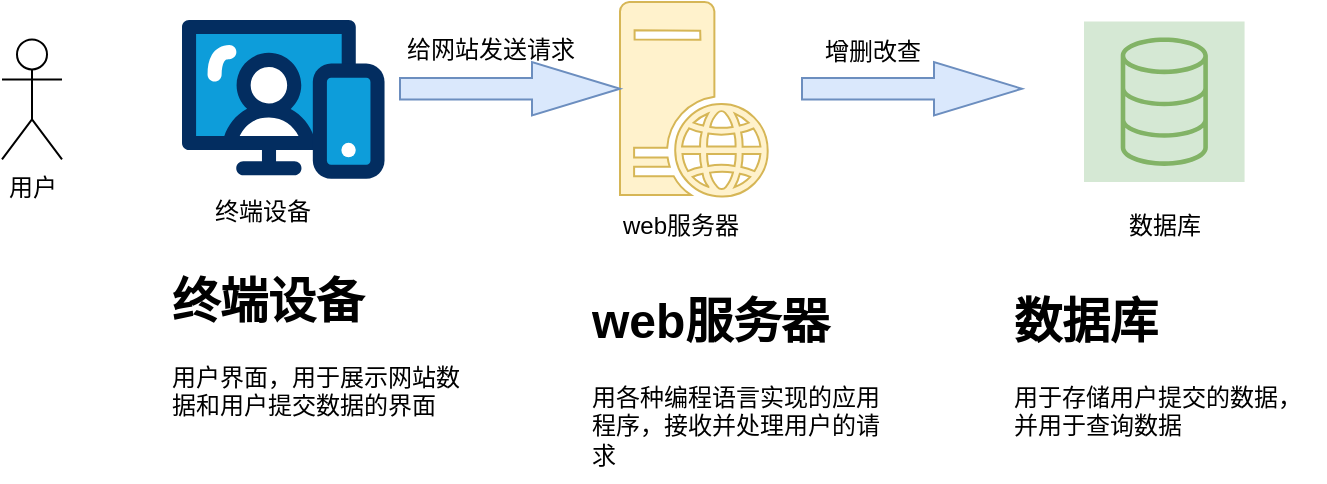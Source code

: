 <mxfile version="23.1.0" type="github">
  <diagram name="第 1 页" id="v5_ySFLBSg2iMs3sAVWW">
    <mxGraphModel dx="954" dy="561" grid="1" gridSize="10" guides="1" tooltips="1" connect="1" arrows="1" fold="1" page="1" pageScale="1" pageWidth="827" pageHeight="1169" math="0" shadow="0">
      <root>
        <mxCell id="0" />
        <mxCell id="1" parent="0" />
        <mxCell id="hi3Cmm2OwKA7G7ahrogG-2" value="" style="sketch=0;points=[[0,0,0],[0.25,0,0],[0.5,0,0],[0.75,0,0],[1,0,0],[0,1,0],[0.25,1,0],[0.5,1,0],[0.75,1,0],[1,1,0],[0,0.25,0],[0,0.5,0],[0,0.75,0],[1,0.25,0],[1,0.5,0],[1,0.75,0]];outlineConnect=0;fillColor=#d5e8d4;strokeColor=#82b366;dashed=0;verticalLabelPosition=bottom;verticalAlign=top;align=center;html=1;fontSize=12;fontStyle=0;aspect=fixed;shape=mxgraph.aws4.resourceIcon;resIcon=mxgraph.aws4.database;" vertex="1" parent="1">
          <mxGeometry x="571" y="279.71" width="80.29" height="80.29" as="geometry" />
        </mxCell>
        <mxCell id="hi3Cmm2OwKA7G7ahrogG-3" value="数据库" style="text;html=1;align=center;verticalAlign=middle;resizable=0;points=[];autosize=1;strokeColor=none;fillColor=none;" vertex="1" parent="1">
          <mxGeometry x="581.14" y="367.42" width="60" height="30" as="geometry" />
        </mxCell>
        <mxCell id="hi3Cmm2OwKA7G7ahrogG-4" value="" style="sketch=0;aspect=fixed;pointerEvents=1;shadow=0;dashed=0;html=1;strokeColor=#d6b656;labelPosition=center;verticalLabelPosition=bottom;verticalAlign=top;align=center;fillColor=#fff2cc;shape=mxgraph.mscae.enterprise.web_server" vertex="1" parent="1">
          <mxGeometry x="339" y="270" width="74.04" height="97.42" as="geometry" />
        </mxCell>
        <mxCell id="hi3Cmm2OwKA7G7ahrogG-5" value="" style="shape=singleArrow;whiteSpace=wrap;html=1;arrowWidth=0.4;arrowSize=0.4;verticalAlign=top;fillColor=#dae8fc;strokeColor=#6c8ebf;sketch=0;shadow=0;dashed=0;" vertex="1" parent="1">
          <mxGeometry x="430" y="300" width="110" height="26.75" as="geometry" />
        </mxCell>
        <mxCell id="hi3Cmm2OwKA7G7ahrogG-7" value="增删改查" style="text;html=1;align=center;verticalAlign=middle;resizable=0;points=[];autosize=1;strokeColor=none;fillColor=none;" vertex="1" parent="1">
          <mxGeometry x="430" y="280" width="70" height="30" as="geometry" />
        </mxCell>
        <mxCell id="hi3Cmm2OwKA7G7ahrogG-8" value="web服务器" style="text;html=1;align=center;verticalAlign=middle;resizable=0;points=[];autosize=1;strokeColor=none;fillColor=none;" vertex="1" parent="1">
          <mxGeometry x="329" y="367.42" width="80" height="30" as="geometry" />
        </mxCell>
        <mxCell id="hi3Cmm2OwKA7G7ahrogG-10" value="" style="verticalLabelPosition=bottom;aspect=fixed;html=1;shape=mxgraph.salesforce.web;fillColor=#CCCCFF;strokeColor=#6c8ebf;" vertex="1" parent="1">
          <mxGeometry x="120" y="278.71" width="101.27" height="80" as="geometry" />
        </mxCell>
        <mxCell id="hi3Cmm2OwKA7G7ahrogG-12" value="" style="shape=singleArrow;whiteSpace=wrap;html=1;arrowWidth=0.4;arrowSize=0.4;verticalAlign=top;fillColor=#dae8fc;strokeColor=#6c8ebf;sketch=0;shadow=0;dashed=0;" vertex="1" parent="1">
          <mxGeometry x="229.0" y="300" width="110" height="26.75" as="geometry" />
        </mxCell>
        <mxCell id="hi3Cmm2OwKA7G7ahrogG-13" value="给网站发送请求" style="text;html=1;align=center;verticalAlign=middle;resizable=0;points=[];autosize=1;strokeColor=none;fillColor=none;" vertex="1" parent="1">
          <mxGeometry x="219" y="278.71" width="110" height="30" as="geometry" />
        </mxCell>
        <mxCell id="hi3Cmm2OwKA7G7ahrogG-14" value="终端设备" style="text;html=1;align=center;verticalAlign=middle;resizable=0;points=[];autosize=1;strokeColor=none;fillColor=none;" vertex="1" parent="1">
          <mxGeometry x="125" y="360" width="70" height="30" as="geometry" />
        </mxCell>
        <mxCell id="hi3Cmm2OwKA7G7ahrogG-15" value="&lt;h1&gt;web服务器&lt;/h1&gt;&lt;p&gt;用各种编程语言实现的应用程序，接收并处理用户的请求&lt;/p&gt;" style="text;html=1;strokeColor=none;fillColor=none;spacing=5;spacingTop=-20;whiteSpace=wrap;overflow=hidden;rounded=0;" vertex="1" parent="1">
          <mxGeometry x="320" y="410" width="160" height="100" as="geometry" />
        </mxCell>
        <mxCell id="hi3Cmm2OwKA7G7ahrogG-16" value="&lt;h1&gt;终端设备&lt;/h1&gt;&lt;div&gt;用户界面，用于展示网站数据和用户提交数据的界面&lt;/div&gt;" style="text;html=1;strokeColor=none;fillColor=none;spacing=5;spacingTop=-20;whiteSpace=wrap;overflow=hidden;rounded=0;" vertex="1" parent="1">
          <mxGeometry x="110" y="400" width="160" height="100" as="geometry" />
        </mxCell>
        <mxCell id="hi3Cmm2OwKA7G7ahrogG-17" value="用户" style="shape=umlActor;verticalLabelPosition=bottom;verticalAlign=top;html=1;outlineConnect=0;" vertex="1" parent="1">
          <mxGeometry x="30" y="288.71" width="30" height="60" as="geometry" />
        </mxCell>
        <mxCell id="hi3Cmm2OwKA7G7ahrogG-18" value="&lt;h1&gt;数据库&lt;/h1&gt;&lt;p&gt;用于存储用户提交的数据，并用于查询数据&lt;/p&gt;" style="text;html=1;strokeColor=none;fillColor=none;spacing=5;spacingTop=-20;whiteSpace=wrap;overflow=hidden;rounded=0;" vertex="1" parent="1">
          <mxGeometry x="531.14" y="410" width="160" height="100" as="geometry" />
        </mxCell>
      </root>
    </mxGraphModel>
  </diagram>
</mxfile>
